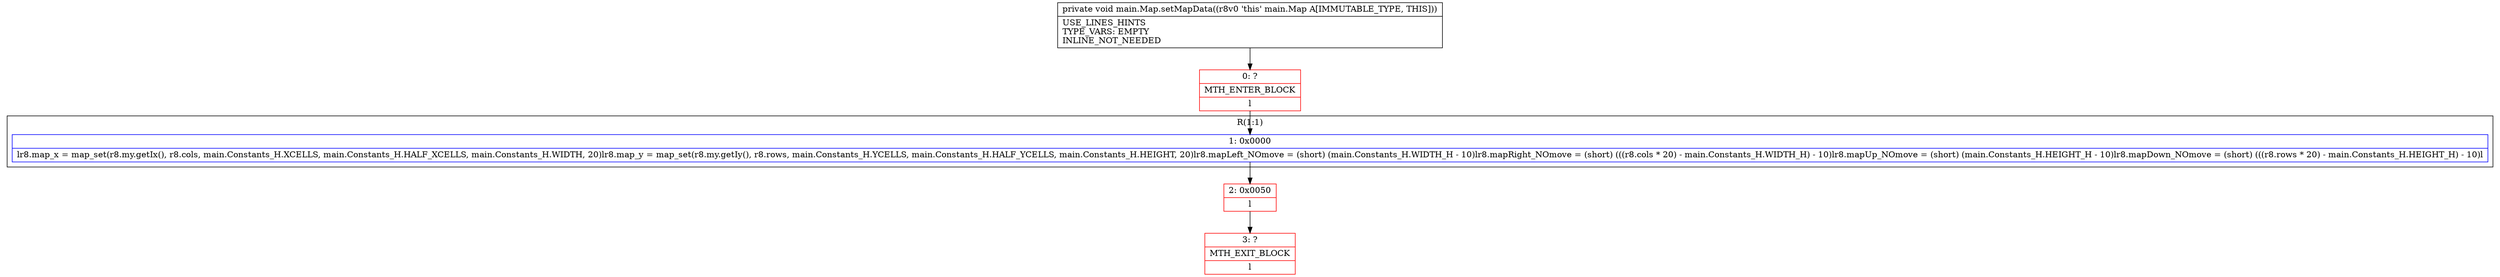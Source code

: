 digraph "CFG formain.Map.setMapData()V" {
subgraph cluster_Region_198562128 {
label = "R(1:1)";
node [shape=record,color=blue];
Node_1 [shape=record,label="{1\:\ 0x0000|lr8.map_x = map_set(r8.my.getIx(), r8.cols, main.Constants_H.XCELLS, main.Constants_H.HALF_XCELLS, main.Constants_H.WIDTH, 20)lr8.map_y = map_set(r8.my.getIy(), r8.rows, main.Constants_H.YCELLS, main.Constants_H.HALF_YCELLS, main.Constants_H.HEIGHT, 20)lr8.mapLeft_NOmove = (short) (main.Constants_H.WIDTH_H \- 10)lr8.mapRight_NOmove = (short) (((r8.cols * 20) \- main.Constants_H.WIDTH_H) \- 10)lr8.mapUp_NOmove = (short) (main.Constants_H.HEIGHT_H \- 10)lr8.mapDown_NOmove = (short) (((r8.rows * 20) \- main.Constants_H.HEIGHT_H) \- 10)l}"];
}
Node_0 [shape=record,color=red,label="{0\:\ ?|MTH_ENTER_BLOCK\l|l}"];
Node_2 [shape=record,color=red,label="{2\:\ 0x0050|l}"];
Node_3 [shape=record,color=red,label="{3\:\ ?|MTH_EXIT_BLOCK\l|l}"];
MethodNode[shape=record,label="{private void main.Map.setMapData((r8v0 'this' main.Map A[IMMUTABLE_TYPE, THIS]))  | USE_LINES_HINTS\lTYPE_VARS: EMPTY\lINLINE_NOT_NEEDED\l}"];
MethodNode -> Node_0;
Node_1 -> Node_2;
Node_0 -> Node_1;
Node_2 -> Node_3;
}

